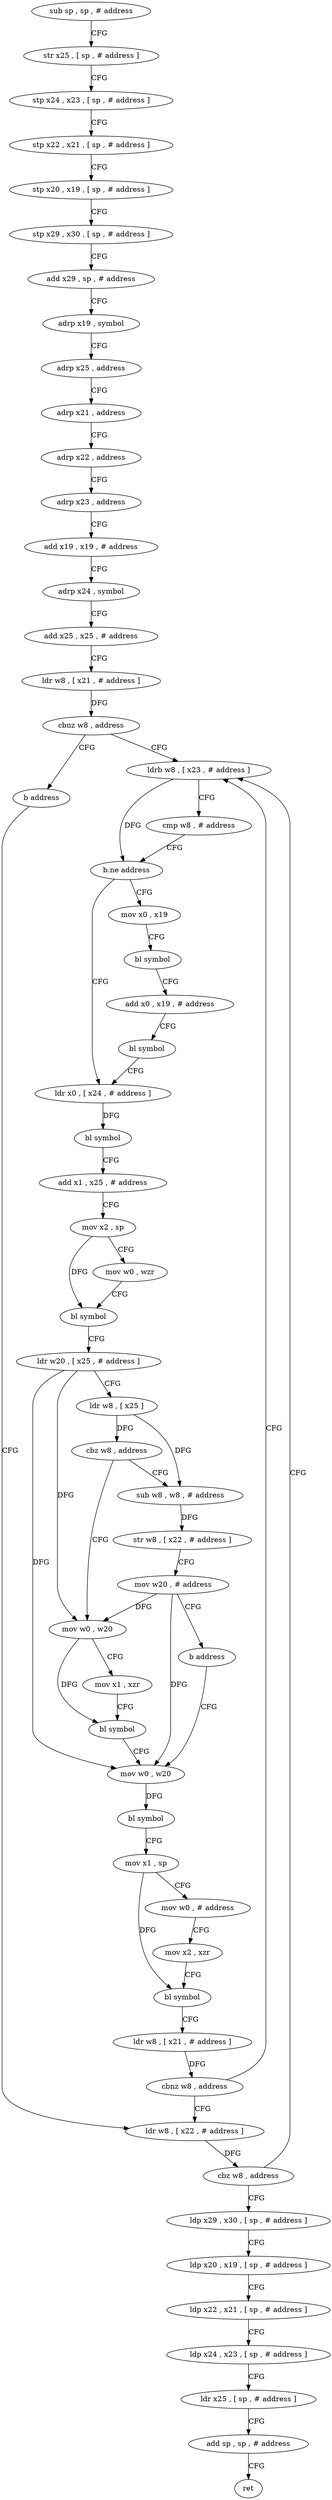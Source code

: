digraph "func" {
"4234036" [label = "sub sp , sp , # address" ]
"4234040" [label = "str x25 , [ sp , # address ]" ]
"4234044" [label = "stp x24 , x23 , [ sp , # address ]" ]
"4234048" [label = "stp x22 , x21 , [ sp , # address ]" ]
"4234052" [label = "stp x20 , x19 , [ sp , # address ]" ]
"4234056" [label = "stp x29 , x30 , [ sp , # address ]" ]
"4234060" [label = "add x29 , sp , # address" ]
"4234064" [label = "adrp x19 , symbol" ]
"4234068" [label = "adrp x25 , address" ]
"4234072" [label = "adrp x21 , address" ]
"4234076" [label = "adrp x22 , address" ]
"4234080" [label = "adrp x23 , address" ]
"4234084" [label = "add x19 , x19 , # address" ]
"4234088" [label = "adrp x24 , symbol" ]
"4234092" [label = "add x25 , x25 , # address" ]
"4234096" [label = "ldr w8 , [ x21 , # address ]" ]
"4234100" [label = "cbnz w8 , address" ]
"4234160" [label = "ldrb w8 , [ x23 , # address ]" ]
"4234104" [label = "b address" ]
"4234164" [label = "cmp w8 , # address" ]
"4234168" [label = "b.ne address" ]
"4234188" [label = "ldr x0 , [ x24 , # address ]" ]
"4234172" [label = "mov x0 , x19" ]
"4234152" [label = "ldr w8 , [ x22 , # address ]" ]
"4234192" [label = "bl symbol" ]
"4234196" [label = "add x1 , x25 , # address" ]
"4234200" [label = "mov x2 , sp" ]
"4234204" [label = "mov w0 , wzr" ]
"4234208" [label = "bl symbol" ]
"4234212" [label = "ldr w20 , [ x25 , # address ]" ]
"4234216" [label = "ldr w8 , [ x25 ]" ]
"4234220" [label = "cbz w8 , address" ]
"4234108" [label = "mov w0 , w20" ]
"4234224" [label = "sub w8 , w8 , # address" ]
"4234176" [label = "bl symbol" ]
"4234180" [label = "add x0 , x19 , # address" ]
"4234184" [label = "bl symbol" ]
"4234156" [label = "cbz w8 , address" ]
"4234240" [label = "ldp x29 , x30 , [ sp , # address ]" ]
"4234112" [label = "mov x1 , xzr" ]
"4234116" [label = "bl symbol" ]
"4234120" [label = "mov w0 , w20" ]
"4234228" [label = "str w8 , [ x22 , # address ]" ]
"4234232" [label = "mov w20 , # address" ]
"4234236" [label = "b address" ]
"4234244" [label = "ldp x20 , x19 , [ sp , # address ]" ]
"4234248" [label = "ldp x22 , x21 , [ sp , # address ]" ]
"4234252" [label = "ldp x24 , x23 , [ sp , # address ]" ]
"4234256" [label = "ldr x25 , [ sp , # address ]" ]
"4234260" [label = "add sp , sp , # address" ]
"4234264" [label = "ret" ]
"4234124" [label = "bl symbol" ]
"4234128" [label = "mov x1 , sp" ]
"4234132" [label = "mov w0 , # address" ]
"4234136" [label = "mov x2 , xzr" ]
"4234140" [label = "bl symbol" ]
"4234144" [label = "ldr w8 , [ x21 , # address ]" ]
"4234148" [label = "cbnz w8 , address" ]
"4234036" -> "4234040" [ label = "CFG" ]
"4234040" -> "4234044" [ label = "CFG" ]
"4234044" -> "4234048" [ label = "CFG" ]
"4234048" -> "4234052" [ label = "CFG" ]
"4234052" -> "4234056" [ label = "CFG" ]
"4234056" -> "4234060" [ label = "CFG" ]
"4234060" -> "4234064" [ label = "CFG" ]
"4234064" -> "4234068" [ label = "CFG" ]
"4234068" -> "4234072" [ label = "CFG" ]
"4234072" -> "4234076" [ label = "CFG" ]
"4234076" -> "4234080" [ label = "CFG" ]
"4234080" -> "4234084" [ label = "CFG" ]
"4234084" -> "4234088" [ label = "CFG" ]
"4234088" -> "4234092" [ label = "CFG" ]
"4234092" -> "4234096" [ label = "CFG" ]
"4234096" -> "4234100" [ label = "DFG" ]
"4234100" -> "4234160" [ label = "CFG" ]
"4234100" -> "4234104" [ label = "CFG" ]
"4234160" -> "4234164" [ label = "CFG" ]
"4234160" -> "4234168" [ label = "DFG" ]
"4234104" -> "4234152" [ label = "CFG" ]
"4234164" -> "4234168" [ label = "CFG" ]
"4234168" -> "4234188" [ label = "CFG" ]
"4234168" -> "4234172" [ label = "CFG" ]
"4234188" -> "4234192" [ label = "DFG" ]
"4234172" -> "4234176" [ label = "CFG" ]
"4234152" -> "4234156" [ label = "DFG" ]
"4234192" -> "4234196" [ label = "CFG" ]
"4234196" -> "4234200" [ label = "CFG" ]
"4234200" -> "4234204" [ label = "CFG" ]
"4234200" -> "4234208" [ label = "DFG" ]
"4234204" -> "4234208" [ label = "CFG" ]
"4234208" -> "4234212" [ label = "CFG" ]
"4234212" -> "4234216" [ label = "CFG" ]
"4234212" -> "4234108" [ label = "DFG" ]
"4234212" -> "4234120" [ label = "DFG" ]
"4234216" -> "4234220" [ label = "DFG" ]
"4234216" -> "4234224" [ label = "DFG" ]
"4234220" -> "4234108" [ label = "CFG" ]
"4234220" -> "4234224" [ label = "CFG" ]
"4234108" -> "4234112" [ label = "CFG" ]
"4234108" -> "4234116" [ label = "DFG" ]
"4234224" -> "4234228" [ label = "DFG" ]
"4234176" -> "4234180" [ label = "CFG" ]
"4234180" -> "4234184" [ label = "CFG" ]
"4234184" -> "4234188" [ label = "CFG" ]
"4234156" -> "4234240" [ label = "CFG" ]
"4234156" -> "4234160" [ label = "CFG" ]
"4234240" -> "4234244" [ label = "CFG" ]
"4234112" -> "4234116" [ label = "CFG" ]
"4234116" -> "4234120" [ label = "CFG" ]
"4234120" -> "4234124" [ label = "DFG" ]
"4234228" -> "4234232" [ label = "CFG" ]
"4234232" -> "4234236" [ label = "CFG" ]
"4234232" -> "4234108" [ label = "DFG" ]
"4234232" -> "4234120" [ label = "DFG" ]
"4234236" -> "4234120" [ label = "CFG" ]
"4234244" -> "4234248" [ label = "CFG" ]
"4234248" -> "4234252" [ label = "CFG" ]
"4234252" -> "4234256" [ label = "CFG" ]
"4234256" -> "4234260" [ label = "CFG" ]
"4234260" -> "4234264" [ label = "CFG" ]
"4234124" -> "4234128" [ label = "CFG" ]
"4234128" -> "4234132" [ label = "CFG" ]
"4234128" -> "4234140" [ label = "DFG" ]
"4234132" -> "4234136" [ label = "CFG" ]
"4234136" -> "4234140" [ label = "CFG" ]
"4234140" -> "4234144" [ label = "CFG" ]
"4234144" -> "4234148" [ label = "DFG" ]
"4234148" -> "4234160" [ label = "CFG" ]
"4234148" -> "4234152" [ label = "CFG" ]
}
